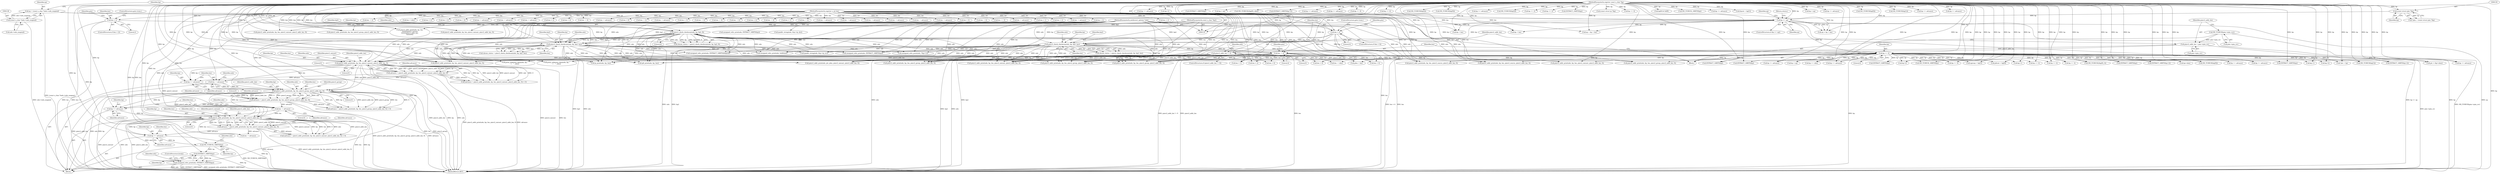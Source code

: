 digraph "0_tcpdump_5dc1860d8267b1e0cb78c9ffa2a40bea2fdb3ddc_4@pointer" {
"1001536" [label="(Call,bp += advance)"];
"1001525" [label="(Call,advance = pimv2_addr_print(ndo, bp, len, pimv2_unicast, pimv2_addr_len, 0))"];
"1001527" [label="(Call,pimv2_addr_print(ndo, bp, len, pimv2_unicast, pimv2_addr_len, 0))"];
"1001504" [label="(Call,pimv2_addr_print(ndo, bp, len, pimv2_group, pimv2_addr_len, 0))"];
"1001481" [label="(Call,pimv2_addr_print(ndo, bp, len, pimv2_unicast, pimv2_addr_len, 0))"];
"1000224" [label="(Call,pimv2_check_checksum(ndo, bp, bp2, 8))"];
"1000120" [label="(MethodParameterIn,netdissect_options *ndo)"];
"1000121" [label="(MethodParameterIn,register const u_char *bp)"];
"1000143" [label="(Call,bp >= ep)"];
"1000129" [label="(Call,(const struct pim *)bp)"];
"1000135" [label="(Call,ep = (const u_char *)ndo->ndo_snapend)"];
"1000137" [label="(Call,(const u_char *)ndo->ndo_snapend)"];
"1000123" [label="(MethodParameterIn,const u_char *bp2)"];
"1000236" [label="(Call,pimv2_check_checksum(ndo, bp, bp2, len))"];
"1000181" [label="(Call,len < 4)"];
"1000159" [label="(Call,len < 2)"];
"1000122" [label="(MethodParameterIn,register u_int len)"];
"1000245" [label="(Call,pimv2_check_checksum(ndo, bp, bp2, len))"];
"1000271" [label="(Call,bp += 4)"];
"1000274" [label="(Call,len -= 4)"];
"1000173" [label="(Call,pimv2_addr_len != 0)"];
"1000167" [label="(Call,pimv2_addr_len = pim->pim_rsv)"];
"1000163" [label="(Call,ND_TCHECK(pim->pim_rsv))"];
"1001490" [label="(Call,bp += advance)"];
"1001479" [label="(Call,advance = pimv2_addr_print(ndo, bp, len, pimv2_unicast, pimv2_addr_len, 0))"];
"1001493" [label="(Call,len -= advance)"];
"1001513" [label="(Call,bp += advance)"];
"1001502" [label="(Call,advance = pimv2_addr_print(ndo, bp, len, pimv2_group, pimv2_addr_len, 0))"];
"1001516" [label="(Call,len -= advance)"];
"1001547" [label="(Call,ND_TCHECK_16BITS(bp))"];
"1001555" [label="(Call,EXTRACT_16BITS(bp))"];
"1001553" [label="(Call,unsigned_relts_print(ndo, EXTRACT_16BITS(bp)))"];
"1001291" [label="(Call,bp += advance)"];
"1000391" [label="(Call,bp+2)"];
"1000386" [label="(Call,EXTRACT_16BITS(bp))"];
"1000131" [label="(Identifier,bp)"];
"1000124" [label="(Block,)"];
"1000184" [label="(ControlStructure,goto trunc;)"];
"1001294" [label="(Call,len -= advance)"];
"1001494" [label="(Identifier,len)"];
"1000127" [label="(Call,*pim = (const struct pim *)bp)"];
"1000222" [label="(Call,cksum_status = pimv2_check_checksum(ndo, bp, bp2, 8))"];
"1001417" [label="(Call,pimv2_addr_print(ndo, bp, len, pimv2_unicast, pimv2_addr_len, 0))"];
"1000297" [label="(Call,ND_TCHECK2(bp[0], 4))"];
"1001557" [label="(ControlStructure,break;)"];
"1001538" [label="(Identifier,advance)"];
"1000274" [label="(Call,len -= 4)"];
"1001010" [label="(Call,EXTRACT_16BITS(bp))"];
"1001171" [label="(Call,bp < ep)"];
"1000977" [label="(Call,pimv2_addr_print(ndo, bp, len, pimv2_source, pimv2_addr_len, 0))"];
"1000866" [label="(Call,pimv2_addr_print(ndo, bp, len, pimv2_group, pimv2_addr_len, 0))"];
"1001509" [label="(Identifier,pimv2_addr_len)"];
"1001199" [label="(Call,len -= advance)"];
"1001468" [label="(Call,len -= advance)"];
"1000719" [label="(Call,len -= advance)"];
"1000500" [label="(Call,unsigned_relts_print(ndo, *(bp+1)))"];
"1000340" [label="(Call,ND_TCHECK2(bp[0], olen))"];
"1000150" [label="(Call,bp + len)"];
"1000172" [label="(ControlStructure,if (pimv2_addr_len != 0))"];
"1000135" [label="(Call,ep = (const u_char *)ndo->ndo_snapend)"];
"1001524" [label="(Call,(advance = pimv2_addr_print(ndo, bp, len, pimv2_unicast, pimv2_addr_len, 0)) < 0)"];
"1001506" [label="(Identifier,bp)"];
"1000912" [label="(Call,bp += 4)"];
"1000464" [label="(Call,EXTRACT_32BITS(bp))"];
"1001429" [label="(Call,len -= advance)"];
"1000122" [label="(MethodParameterIn,register u_int len)"];
"1001360" [label="(Call,pfxcnt = bp[0])"];
"1000145" [label="(Identifier,ep)"];
"1001383" [label="(Call,len < 4)"];
"1000167" [label="(Call,pimv2_addr_len = pim->pim_rsv)"];
"1000390" [label="(Call,EXTRACT_16BITS(bp+2))"];
"1000536" [label="(Call,*ptr = bp)"];
"1001110" [label="(Call,bp += advance)"];
"1000716" [label="(Call,bp += advance)"];
"1000841" [label="(Call,len -= 4)"];
"1000234" [label="(Call,cksum_status = pimv2_check_checksum(ndo, bp, bp2, len))"];
"1000168" [label="(Identifier,pimv2_addr_len)"];
"1000236" [label="(Call,pimv2_check_checksum(ndo, bp, bp2, len))"];
"1001157" [label="(Call,bp += 4)"];
"1000144" [label="(Identifier,bp)"];
"1001548" [label="(Identifier,bp)"];
"1000635" [label="(Call,len == 0)"];
"1000137" [label="(Call,(const u_char *)ndo->ndo_snapend)"];
"1000239" [label="(Identifier,bp2)"];
"1000952" [label="(Call,len -= advance)"];
"1000362" [label="(Call,unsigned_relts_print(ndo, EXTRACT_16BITS(bp)))"];
"1000143" [label="(Call,bp >= ep)"];
"1000282" [label="(Block,)"];
"1000155" [label="(Call,bp + len)"];
"1001526" [label="(Identifier,advance)"];
"1001486" [label="(Identifier,pimv2_addr_len)"];
"1001487" [label="(Literal,0)"];
"1000161" [label="(Literal,2)"];
"1000520" [label="(Call,bp+2)"];
"1001239" [label="(Call,bp += 4)"];
"1001117" [label="(Call,len < 1)"];
"1001366" [label="(Call,len < 2)"];
"1000164" [label="(Call,pim->pim_rsv)"];
"1001504" [label="(Call,pimv2_addr_print(ndo, bp, len, pimv2_group, pimv2_addr_len, 0))"];
"1000989" [label="(Call,len -= advance)"];
"1001235" [label="(Call,len < 4)"];
"1001551" [label="(Identifier,ndo)"];
"1001502" [label="(Call,advance = pimv2_addr_print(ndo, bp, len, pimv2_group, pimv2_addr_len, 0))"];
"1001536" [label="(Call,bp += advance)"];
"1001543" [label="(Call,len < 2)"];
"1001527" [label="(Call,pimv2_addr_print(ndo, bp, len, pimv2_unicast, pimv2_addr_len, 0))"];
"1000519" [label="(Call,EXTRACT_16BITS(bp+2))"];
"1000159" [label="(Call,len < 2)"];
"1001187" [label="(Call,pimv2_addr_print(ndo, bp, len,\n \t\t\t\t\t\t\t\tpimv2_unicast,\n\t\t\t\t\t\t\t\tpimv2_addr_len,\n\t\t\t\t\t\t\t\t0))"];
"1001525" [label="(Call,advance = pimv2_addr_print(ndo, bp, len, pimv2_unicast, pimv2_addr_len, 0))"];
"1001529" [label="(Identifier,bp)"];
"1000556" [label="(Call,pimv2_addr_print(ndo, ptr, plen, pimv2_unicast, pimv2_addr_len, 0))"];
"1001055" [label="(Call,len -= 2)"];
"1000187" [label="(Identifier,pim)"];
"1001483" [label="(Identifier,bp)"];
"1000336" [label="(Call,len < olen)"];
"1001530" [label="(Identifier,len)"];
"1001036" [label="(Call,len < 2)"];
"1001533" [label="(Literal,0)"];
"1001505" [label="(Identifier,ndo)"];
"1000329" [label="(Call,bp += 4)"];
"1001040" [label="(Call,ND_TCHECK(bp[2]))"];
"1000162" [label="(ControlStructure,goto trunc;)"];
"1001203" [label="(Call,len < 2)"];
"1001344" [label="(Call,len < 1)"];
"1000165" [label="(Identifier,pim)"];
"1000248" [label="(Identifier,bp2)"];
"1000226" [label="(Identifier,bp)"];
"1000275" [label="(Identifier,len)"];
"1000293" [label="(Call,len < 4)"];
"1001456" [label="(Call,pimv2_addr_print(ndo, bp, len, pimv2_group, pimv2_addr_len, 0))"];
"1001023" [label="(Call,ND_TCHECK(bp[0]))"];
"1000784" [label="(Call,len -= advance)"];
"1001113" [label="(Call,len -= advance)"];
"1001403" [label="(Call,bp += 4)"];
"1000610" [label="(Call,len < 4)"];
"1000240" [label="(Identifier,len)"];
"1000582" [label="(Call,print_unknown_data(ndo, bp, \"\n\t    \", olen))"];
"1001078" [label="(Call,len -= advance)"];
"1001134" [label="(Call,len < 2)"];
"1000153" [label="(Call,ep = bp + len)"];
"1001348" [label="(Call,ND_TCHECK(bp[0]))"];
"1001196" [label="(Call,bp += advance)"];
"1001222" [label="(Call,ND_TCHECK(bp[2]))"];
"1001514" [label="(Identifier,bp)"];
"1001539" [label="(Call,len -= advance)"];
"1001510" [label="(Literal,0)"];
"1000663" [label="(Call,ipaddr_string(ndo, &ip->ip_src))"];
"1000707" [label="(Call,pimv2_addr_print(ndo, bp, len, pimv2_group, pimv2_addr_len, 0))"];
"1001012" [label="(Call,bp += 2)"];
"1000433" [label="(Call,EXTRACT_32BITS(bp))"];
"1001575" [label="(MethodReturn,RET)"];
"1000121" [label="(MethodParameterIn,register const u_char *bp)"];
"1000683" [label="(Call,ip6_print(ndo, bp, len))"];
"1000146" [label="(Return,return;)"];
"1001153" [label="(Call,len < 4)"];
"1000875" [label="(Call,bp += advance)"];
"1001052" [label="(Call,bp += 2)"];
"1001215" [label="(Call,EXTRACT_16BITS(bp))"];
"1001465" [label="(Call,bp += advance)"];
"1000332" [label="(Call,len -= 4)"];
"1000878" [label="(Call,len -= advance)"];
"1001298" [label="(Call,len < 8)"];
"1000626" [label="(Call,EXTRACT_32BITS(bp))"];
"1000120" [label="(MethodParameterIn,netdissect_options *ndo)"];
"1001513" [label="(Call,bp += advance)"];
"1000641" [label="(Call,(const struct ip *)bp)"];
"1000224" [label="(Call,pimv2_check_checksum(ndo, bp, bp2, 8))"];
"1001426" [label="(Call,bp += advance)"];
"1000160" [label="(Identifier,len)"];
"1000276" [label="(Literal,4)"];
"1000181" [label="(Call,len < 4)"];
"1000249" [label="(Identifier,len)"];
"1001003" [label="(Call,ND_TCHECK_16BITS(bp))"];
"1001015" [label="(Call,len -= 2)"];
"1001481" [label="(Call,pimv2_addr_print(ndo, bp, len, pimv2_unicast, pimv2_addr_len, 0))"];
"1000602" [label="(Call,len -= olen)"];
"1001511" [label="(Literal,0)"];
"1000129" [label="(Call,(const struct pim *)bp)"];
"1000228" [label="(Literal,8)"];
"1001488" [label="(Literal,0)"];
"1000225" [label="(Identifier,ndo)"];
"1001259" [label="(Call,pimv2_addr_print(ndo, bp, len, pimv2_group, pimv2_addr_len, 0))"];
"1000742" [label="(Call,len -= advance)"];
"1000149" [label="(Identifier,ep)"];
"1001218" [label="(Call,len < 3)"];
"1000142" [label="(ControlStructure,if (bp >= ep))"];
"1001554" [label="(Identifier,ndo)"];
"1001484" [label="(Identifier,len)"];
"1000503" [label="(Call,bp+1)"];
"1000628" [label="(Call,bp += 4)"];
"1000183" [label="(Literal,4)"];
"1000288" [label="(Call,len > 0)"];
"1001282" [label="(Call,pimv2_addr_print(ndo, bp, len, pimv2_unicast, pimv2_addr_len, 0))"];
"1000986" [label="(Call,bp += advance)"];
"1000169" [label="(Call,pim->pim_rsv)"];
"1001498" [label="(Identifier,ndo)"];
"1000271" [label="(Call,bp += 4)"];
"1000631" [label="(Call,len -= 4)"];
"1001553" [label="(Call,unsigned_relts_print(ndo, EXTRACT_16BITS(bp)))"];
"1000158" [label="(ControlStructure,if (len < 2))"];
"1001507" [label="(Identifier,len)"];
"1001370" [label="(Call,ND_TCHECK(bp[1]))"];
"1001528" [label="(Identifier,ndo)"];
"1001534" [label="(Literal,0)"];
"1000123" [label="(MethodParameterIn,const u_char *bp2)"];
"1000148" [label="(Call,ep > bp + len)"];
"1001518" [label="(Identifier,advance)"];
"1001101" [label="(Call,pimv2_addr_print(ndo, bp, len, pimv2_group, pimv2_addr_len, 0))"];
"1000788" [label="(Call,len < 4)"];
"1000272" [label="(Identifier,bp)"];
"1001501" [label="(Call,(advance = pimv2_addr_print(ndo, bp, len, pimv2_group, pimv2_addr_len, 0)) < 0)"];
"1000238" [label="(Identifier,bp)"];
"1000245" [label="(Call,pimv2_check_checksum(ndo, bp, bp2, len))"];
"1000838" [label="(Call,bp += 4)"];
"1000246" [label="(Identifier,ndo)"];
"1001515" [label="(Identifier,advance)"];
"1001516" [label="(Call,len -= advance)"];
"1001556" [label="(Identifier,bp)"];
"1001482" [label="(Identifier,ndo)"];
"1001531" [label="(Identifier,pimv2_unicast)"];
"1001555" [label="(Call,EXTRACT_16BITS(bp))"];
"1000540" [label="(Call,plen = len)"];
"1000139" [label="(Call,ndo->ndo_snapend)"];
"1000175" [label="(Literal,0)"];
"1001213" [label="(Call,unsigned_relts_print(ndo, EXTRACT_16BITS(bp)))"];
"1001492" [label="(Identifier,advance)"];
"1000136" [label="(Identifier,ep)"];
"1001406" [label="(Call,len -= 4)"];
"1000508" [label="(Call,EXTRACT_16BITS(bp+2))"];
"1001307" [label="(Call,bp[0] & 0x80)"];
"1001207" [label="(Call,ND_TCHECK_16BITS(bp))"];
"1000273" [label="(Literal,4)"];
"1001491" [label="(Identifier,bp)"];
"1001242" [label="(Call,len -= 4)"];
"1000491" [label="(Call,bp+1)"];
"1000178" [label="(Identifier,ndo)"];
"1001075" [label="(Call,bp += advance)"];
"1000237" [label="(Identifier,ndo)"];
"1000163" [label="(Call,ND_TCHECK(pim->pim_rsv))"];
"1001147" [label="(Call,frpcnt = bp[1])"];
"1001547" [label="(Call,ND_TCHECK_16BITS(bp))"];
"1001478" [label="(Call,(advance = pimv2_addr_print(ndo, bp, len, pimv2_unicast, pimv2_addr_len, 0)) < 0)"];
"1000594" [label="(Call,print_unknown_data(ndo, bp, \"\n\t    \", olen))"];
"1001495" [label="(Identifier,advance)"];
"1000669" [label="(Call,ipaddr_string(ndo, &ip->ip_dst))"];
"1000227" [label="(Identifier,bp2)"];
"1000796" [label="(Call,ngroup = bp[1])"];
"1000882" [label="(Call,len < 4)"];
"1000180" [label="(ControlStructure,if (len < 4))"];
"1000999" [label="(Call,len < 2)"];
"1001479" [label="(Call,advance = pimv2_addr_print(ndo, bp, len, pimv2_unicast, pimv2_addr_len, 0))"];
"1001396" [label="(Call,unsigned_relts_print(ndo, EXTRACT_16BITS(&bp[2])))"];
"1001440" [label="(Call,bp < ep)"];
"1001493" [label="(Call,len -= advance)"];
"1001532" [label="(Identifier,pimv2_addr_len)"];
"1000364" [label="(Call,EXTRACT_16BITS(bp))"];
"1001085" [label="(Call,bp < ep)"];
"1000772" [label="(Call,pimv2_addr_print(ndo, bp, len, pimv2_unicast, pimv2_addr_len, 0))"];
"1001160" [label="(Call,len -= 4)"];
"1000280" [label="(Identifier,pim)"];
"1000739" [label="(Call,bp += advance)"];
"1001485" [label="(Identifier,pimv2_unicast)"];
"1001537" [label="(Identifier,bp)"];
"1000243" [label="(Call,cksum_status = pimv2_check_checksum(ndo, bp, bp2, len))"];
"1000546" [label="(Call,bp+olen)"];
"1001490" [label="(Call,bp += advance)"];
"1000835" [label="(Call,unsigned_relts_print(ndo, holdtime))"];
"1000599" [label="(Call,bp += olen)"];
"1001121" [label="(Call,ND_TCHECK(bp[0]))"];
"1000509" [label="(Call,bp+2)"];
"1000174" [label="(Identifier,pimv2_addr_len)"];
"1000940" [label="(Call,pimv2_addr_print(ndo, bp, len, pimv2_source, pimv2_addr_len, 0))"];
"1001138" [label="(Call,ND_TCHECK(bp[1]))"];
"1001517" [label="(Identifier,len)"];
"1000247" [label="(Identifier,bp)"];
"1001268" [label="(Call,bp += advance)"];
"1000544" [label="(Call,ptr < (bp+olen))"];
"1001521" [label="(Identifier,ndo)"];
"1000173" [label="(Call,pimv2_addr_len != 0)"];
"1001019" [label="(Call,len < 1)"];
"1001540" [label="(Identifier,len)"];
"1000677" [label="(Call,ip_print(ndo, bp, len))"];
"1001503" [label="(Identifier,advance)"];
"1001066" [label="(Call,pimv2_addr_print(ndo, bp, len, pimv2_unicast, pimv2_addr_len, 0))"];
"1000730" [label="(Call,pimv2_addr_print(ndo, bp, len, pimv2_unicast, pimv2_addr_len, 0))"];
"1000781" [label="(Call,bp += advance)"];
"1001508" [label="(Identifier,pimv2_group)"];
"1001480" [label="(Identifier,advance)"];
"1000915" [label="(Call,len -= 4)"];
"1000949" [label="(Call,bp += advance)"];
"1001271" [label="(Call,len -= advance)"];
"1000182" [label="(Identifier,len)"];
"1001536" -> "1000282"  [label="AST: "];
"1001536" -> "1001538"  [label="CFG: "];
"1001537" -> "1001536"  [label="AST: "];
"1001538" -> "1001536"  [label="AST: "];
"1001540" -> "1001536"  [label="CFG: "];
"1001536" -> "1001575"  [label="DDG: bp"];
"1001525" -> "1001536"  [label="DDG: advance"];
"1001527" -> "1001536"  [label="DDG: bp"];
"1000121" -> "1001536"  [label="DDG: bp"];
"1001536" -> "1001547"  [label="DDG: bp"];
"1001525" -> "1001524"  [label="AST: "];
"1001525" -> "1001527"  [label="CFG: "];
"1001526" -> "1001525"  [label="AST: "];
"1001527" -> "1001525"  [label="AST: "];
"1001534" -> "1001525"  [label="CFG: "];
"1001525" -> "1001575"  [label="DDG: advance"];
"1001525" -> "1001575"  [label="DDG: pimv2_addr_print(ndo, bp, len, pimv2_unicast, pimv2_addr_len, 0)"];
"1001525" -> "1001524"  [label="DDG: advance"];
"1001527" -> "1001525"  [label="DDG: pimv2_addr_len"];
"1001527" -> "1001525"  [label="DDG: pimv2_unicast"];
"1001527" -> "1001525"  [label="DDG: len"];
"1001527" -> "1001525"  [label="DDG: 0"];
"1001527" -> "1001525"  [label="DDG: bp"];
"1001527" -> "1001525"  [label="DDG: ndo"];
"1001525" -> "1001539"  [label="DDG: advance"];
"1001527" -> "1001533"  [label="CFG: "];
"1001528" -> "1001527"  [label="AST: "];
"1001529" -> "1001527"  [label="AST: "];
"1001530" -> "1001527"  [label="AST: "];
"1001531" -> "1001527"  [label="AST: "];
"1001532" -> "1001527"  [label="AST: "];
"1001533" -> "1001527"  [label="AST: "];
"1001527" -> "1001575"  [label="DDG: ndo"];
"1001527" -> "1001575"  [label="DDG: pimv2_unicast"];
"1001527" -> "1001575"  [label="DDG: len"];
"1001527" -> "1001575"  [label="DDG: bp"];
"1001527" -> "1001575"  [label="DDG: pimv2_addr_len"];
"1001527" -> "1001524"  [label="DDG: pimv2_addr_len"];
"1001527" -> "1001524"  [label="DDG: pimv2_unicast"];
"1001527" -> "1001524"  [label="DDG: len"];
"1001527" -> "1001524"  [label="DDG: 0"];
"1001527" -> "1001524"  [label="DDG: bp"];
"1001527" -> "1001524"  [label="DDG: ndo"];
"1001504" -> "1001527"  [label="DDG: ndo"];
"1001504" -> "1001527"  [label="DDG: pimv2_addr_len"];
"1000120" -> "1001527"  [label="DDG: ndo"];
"1001513" -> "1001527"  [label="DDG: bp"];
"1000121" -> "1001527"  [label="DDG: bp"];
"1001516" -> "1001527"  [label="DDG: len"];
"1000122" -> "1001527"  [label="DDG: len"];
"1001481" -> "1001527"  [label="DDG: pimv2_unicast"];
"1001527" -> "1001539"  [label="DDG: len"];
"1001527" -> "1001553"  [label="DDG: ndo"];
"1001504" -> "1001502"  [label="AST: "];
"1001504" -> "1001510"  [label="CFG: "];
"1001505" -> "1001504"  [label="AST: "];
"1001506" -> "1001504"  [label="AST: "];
"1001507" -> "1001504"  [label="AST: "];
"1001508" -> "1001504"  [label="AST: "];
"1001509" -> "1001504"  [label="AST: "];
"1001510" -> "1001504"  [label="AST: "];
"1001502" -> "1001504"  [label="CFG: "];
"1001504" -> "1001575"  [label="DDG: pimv2_addr_len"];
"1001504" -> "1001575"  [label="DDG: bp"];
"1001504" -> "1001575"  [label="DDG: pimv2_group"];
"1001504" -> "1001575"  [label="DDG: ndo"];
"1001504" -> "1001575"  [label="DDG: len"];
"1001504" -> "1001501"  [label="DDG: ndo"];
"1001504" -> "1001501"  [label="DDG: bp"];
"1001504" -> "1001501"  [label="DDG: pimv2_addr_len"];
"1001504" -> "1001501"  [label="DDG: 0"];
"1001504" -> "1001501"  [label="DDG: pimv2_group"];
"1001504" -> "1001501"  [label="DDG: len"];
"1001504" -> "1001502"  [label="DDG: ndo"];
"1001504" -> "1001502"  [label="DDG: bp"];
"1001504" -> "1001502"  [label="DDG: pimv2_addr_len"];
"1001504" -> "1001502"  [label="DDG: 0"];
"1001504" -> "1001502"  [label="DDG: pimv2_group"];
"1001504" -> "1001502"  [label="DDG: len"];
"1001481" -> "1001504"  [label="DDG: ndo"];
"1001481" -> "1001504"  [label="DDG: pimv2_addr_len"];
"1000120" -> "1001504"  [label="DDG: ndo"];
"1001490" -> "1001504"  [label="DDG: bp"];
"1000121" -> "1001504"  [label="DDG: bp"];
"1001493" -> "1001504"  [label="DDG: len"];
"1000122" -> "1001504"  [label="DDG: len"];
"1001504" -> "1001513"  [label="DDG: bp"];
"1001504" -> "1001516"  [label="DDG: len"];
"1001481" -> "1001479"  [label="AST: "];
"1001481" -> "1001487"  [label="CFG: "];
"1001482" -> "1001481"  [label="AST: "];
"1001483" -> "1001481"  [label="AST: "];
"1001484" -> "1001481"  [label="AST: "];
"1001485" -> "1001481"  [label="AST: "];
"1001486" -> "1001481"  [label="AST: "];
"1001487" -> "1001481"  [label="AST: "];
"1001479" -> "1001481"  [label="CFG: "];
"1001481" -> "1001575"  [label="DDG: pimv2_addr_len"];
"1001481" -> "1001575"  [label="DDG: bp"];
"1001481" -> "1001575"  [label="DDG: pimv2_unicast"];
"1001481" -> "1001575"  [label="DDG: len"];
"1001481" -> "1001575"  [label="DDG: ndo"];
"1001481" -> "1001478"  [label="DDG: len"];
"1001481" -> "1001478"  [label="DDG: ndo"];
"1001481" -> "1001478"  [label="DDG: pimv2_unicast"];
"1001481" -> "1001478"  [label="DDG: pimv2_addr_len"];
"1001481" -> "1001478"  [label="DDG: 0"];
"1001481" -> "1001478"  [label="DDG: bp"];
"1001481" -> "1001479"  [label="DDG: len"];
"1001481" -> "1001479"  [label="DDG: ndo"];
"1001481" -> "1001479"  [label="DDG: pimv2_unicast"];
"1001481" -> "1001479"  [label="DDG: pimv2_addr_len"];
"1001481" -> "1001479"  [label="DDG: 0"];
"1001481" -> "1001479"  [label="DDG: bp"];
"1000224" -> "1001481"  [label="DDG: ndo"];
"1000236" -> "1001481"  [label="DDG: ndo"];
"1000245" -> "1001481"  [label="DDG: ndo"];
"1000120" -> "1001481"  [label="DDG: ndo"];
"1000271" -> "1001481"  [label="DDG: bp"];
"1000121" -> "1001481"  [label="DDG: bp"];
"1000274" -> "1001481"  [label="DDG: len"];
"1000122" -> "1001481"  [label="DDG: len"];
"1000173" -> "1001481"  [label="DDG: pimv2_addr_len"];
"1001481" -> "1001490"  [label="DDG: bp"];
"1001481" -> "1001493"  [label="DDG: len"];
"1000224" -> "1000222"  [label="AST: "];
"1000224" -> "1000228"  [label="CFG: "];
"1000225" -> "1000224"  [label="AST: "];
"1000226" -> "1000224"  [label="AST: "];
"1000227" -> "1000224"  [label="AST: "];
"1000228" -> "1000224"  [label="AST: "];
"1000222" -> "1000224"  [label="CFG: "];
"1000224" -> "1001575"  [label="DDG: ndo"];
"1000224" -> "1001575"  [label="DDG: bp2"];
"1000224" -> "1000222"  [label="DDG: ndo"];
"1000224" -> "1000222"  [label="DDG: bp"];
"1000224" -> "1000222"  [label="DDG: bp2"];
"1000224" -> "1000222"  [label="DDG: 8"];
"1000120" -> "1000224"  [label="DDG: ndo"];
"1000121" -> "1000224"  [label="DDG: bp"];
"1000143" -> "1000224"  [label="DDG: bp"];
"1000123" -> "1000224"  [label="DDG: bp2"];
"1000224" -> "1000236"  [label="DDG: ndo"];
"1000224" -> "1000236"  [label="DDG: bp"];
"1000224" -> "1000236"  [label="DDG: bp2"];
"1000224" -> "1000271"  [label="DDG: bp"];
"1000224" -> "1000362"  [label="DDG: ndo"];
"1000224" -> "1000500"  [label="DDG: ndo"];
"1000224" -> "1000556"  [label="DDG: ndo"];
"1000224" -> "1000582"  [label="DDG: ndo"];
"1000224" -> "1000594"  [label="DDG: ndo"];
"1000224" -> "1000663"  [label="DDG: ndo"];
"1000224" -> "1000677"  [label="DDG: ndo"];
"1000224" -> "1000683"  [label="DDG: ndo"];
"1000224" -> "1000707"  [label="DDG: ndo"];
"1000224" -> "1000772"  [label="DDG: ndo"];
"1000224" -> "1000835"  [label="DDG: ndo"];
"1000224" -> "1000866"  [label="DDG: ndo"];
"1000224" -> "1001066"  [label="DDG: ndo"];
"1000224" -> "1001259"  [label="DDG: ndo"];
"1000224" -> "1001396"  [label="DDG: ndo"];
"1000120" -> "1000119"  [label="AST: "];
"1000120" -> "1001575"  [label="DDG: ndo"];
"1000120" -> "1000236"  [label="DDG: ndo"];
"1000120" -> "1000245"  [label="DDG: ndo"];
"1000120" -> "1000362"  [label="DDG: ndo"];
"1000120" -> "1000500"  [label="DDG: ndo"];
"1000120" -> "1000556"  [label="DDG: ndo"];
"1000120" -> "1000582"  [label="DDG: ndo"];
"1000120" -> "1000594"  [label="DDG: ndo"];
"1000120" -> "1000663"  [label="DDG: ndo"];
"1000120" -> "1000669"  [label="DDG: ndo"];
"1000120" -> "1000677"  [label="DDG: ndo"];
"1000120" -> "1000683"  [label="DDG: ndo"];
"1000120" -> "1000707"  [label="DDG: ndo"];
"1000120" -> "1000730"  [label="DDG: ndo"];
"1000120" -> "1000772"  [label="DDG: ndo"];
"1000120" -> "1000835"  [label="DDG: ndo"];
"1000120" -> "1000866"  [label="DDG: ndo"];
"1000120" -> "1000940"  [label="DDG: ndo"];
"1000120" -> "1000977"  [label="DDG: ndo"];
"1000120" -> "1001066"  [label="DDG: ndo"];
"1000120" -> "1001101"  [label="DDG: ndo"];
"1000120" -> "1001187"  [label="DDG: ndo"];
"1000120" -> "1001213"  [label="DDG: ndo"];
"1000120" -> "1001259"  [label="DDG: ndo"];
"1000120" -> "1001282"  [label="DDG: ndo"];
"1000120" -> "1001396"  [label="DDG: ndo"];
"1000120" -> "1001417"  [label="DDG: ndo"];
"1000120" -> "1001456"  [label="DDG: ndo"];
"1000120" -> "1001553"  [label="DDG: ndo"];
"1000121" -> "1000119"  [label="AST: "];
"1000121" -> "1001575"  [label="DDG: bp"];
"1000121" -> "1000129"  [label="DDG: bp"];
"1000121" -> "1000143"  [label="DDG: bp"];
"1000121" -> "1000148"  [label="DDG: bp"];
"1000121" -> "1000150"  [label="DDG: bp"];
"1000121" -> "1000153"  [label="DDG: bp"];
"1000121" -> "1000155"  [label="DDG: bp"];
"1000121" -> "1000236"  [label="DDG: bp"];
"1000121" -> "1000245"  [label="DDG: bp"];
"1000121" -> "1000271"  [label="DDG: bp"];
"1000121" -> "1000297"  [label="DDG: bp"];
"1000121" -> "1000329"  [label="DDG: bp"];
"1000121" -> "1000340"  [label="DDG: bp"];
"1000121" -> "1000364"  [label="DDG: bp"];
"1000121" -> "1000386"  [label="DDG: bp"];
"1000121" -> "1000390"  [label="DDG: bp"];
"1000121" -> "1000391"  [label="DDG: bp"];
"1000121" -> "1000433"  [label="DDG: bp"];
"1000121" -> "1000464"  [label="DDG: bp"];
"1000121" -> "1000491"  [label="DDG: bp"];
"1000121" -> "1000503"  [label="DDG: bp"];
"1000121" -> "1000508"  [label="DDG: bp"];
"1000121" -> "1000509"  [label="DDG: bp"];
"1000121" -> "1000519"  [label="DDG: bp"];
"1000121" -> "1000520"  [label="DDG: bp"];
"1000121" -> "1000536"  [label="DDG: bp"];
"1000121" -> "1000544"  [label="DDG: bp"];
"1000121" -> "1000546"  [label="DDG: bp"];
"1000121" -> "1000582"  [label="DDG: bp"];
"1000121" -> "1000594"  [label="DDG: bp"];
"1000121" -> "1000599"  [label="DDG: bp"];
"1000121" -> "1000626"  [label="DDG: bp"];
"1000121" -> "1000628"  [label="DDG: bp"];
"1000121" -> "1000641"  [label="DDG: bp"];
"1000121" -> "1000677"  [label="DDG: bp"];
"1000121" -> "1000683"  [label="DDG: bp"];
"1000121" -> "1000707"  [label="DDG: bp"];
"1000121" -> "1000716"  [label="DDG: bp"];
"1000121" -> "1000730"  [label="DDG: bp"];
"1000121" -> "1000739"  [label="DDG: bp"];
"1000121" -> "1000772"  [label="DDG: bp"];
"1000121" -> "1000781"  [label="DDG: bp"];
"1000121" -> "1000796"  [label="DDG: bp"];
"1000121" -> "1000838"  [label="DDG: bp"];
"1000121" -> "1000866"  [label="DDG: bp"];
"1000121" -> "1000875"  [label="DDG: bp"];
"1000121" -> "1000912"  [label="DDG: bp"];
"1000121" -> "1000940"  [label="DDG: bp"];
"1000121" -> "1000949"  [label="DDG: bp"];
"1000121" -> "1000977"  [label="DDG: bp"];
"1000121" -> "1000986"  [label="DDG: bp"];
"1000121" -> "1001003"  [label="DDG: bp"];
"1000121" -> "1001010"  [label="DDG: bp"];
"1000121" -> "1001012"  [label="DDG: bp"];
"1000121" -> "1001023"  [label="DDG: bp"];
"1000121" -> "1001040"  [label="DDG: bp"];
"1000121" -> "1001052"  [label="DDG: bp"];
"1000121" -> "1001066"  [label="DDG: bp"];
"1000121" -> "1001075"  [label="DDG: bp"];
"1000121" -> "1001085"  [label="DDG: bp"];
"1000121" -> "1001101"  [label="DDG: bp"];
"1000121" -> "1001110"  [label="DDG: bp"];
"1000121" -> "1001121"  [label="DDG: bp"];
"1000121" -> "1001138"  [label="DDG: bp"];
"1000121" -> "1001147"  [label="DDG: bp"];
"1000121" -> "1001157"  [label="DDG: bp"];
"1000121" -> "1001171"  [label="DDG: bp"];
"1000121" -> "1001187"  [label="DDG: bp"];
"1000121" -> "1001196"  [label="DDG: bp"];
"1000121" -> "1001207"  [label="DDG: bp"];
"1000121" -> "1001215"  [label="DDG: bp"];
"1000121" -> "1001222"  [label="DDG: bp"];
"1000121" -> "1001239"  [label="DDG: bp"];
"1000121" -> "1001259"  [label="DDG: bp"];
"1000121" -> "1001268"  [label="DDG: bp"];
"1000121" -> "1001282"  [label="DDG: bp"];
"1000121" -> "1001291"  [label="DDG: bp"];
"1000121" -> "1001307"  [label="DDG: bp"];
"1000121" -> "1001348"  [label="DDG: bp"];
"1000121" -> "1001360"  [label="DDG: bp"];
"1000121" -> "1001370"  [label="DDG: bp"];
"1000121" -> "1001403"  [label="DDG: bp"];
"1000121" -> "1001417"  [label="DDG: bp"];
"1000121" -> "1001426"  [label="DDG: bp"];
"1000121" -> "1001440"  [label="DDG: bp"];
"1000121" -> "1001456"  [label="DDG: bp"];
"1000121" -> "1001465"  [label="DDG: bp"];
"1000121" -> "1001490"  [label="DDG: bp"];
"1000121" -> "1001513"  [label="DDG: bp"];
"1000121" -> "1001547"  [label="DDG: bp"];
"1000121" -> "1001555"  [label="DDG: bp"];
"1000143" -> "1000142"  [label="AST: "];
"1000143" -> "1000145"  [label="CFG: "];
"1000144" -> "1000143"  [label="AST: "];
"1000145" -> "1000143"  [label="AST: "];
"1000146" -> "1000143"  [label="CFG: "];
"1000149" -> "1000143"  [label="CFG: "];
"1000143" -> "1001575"  [label="DDG: bp"];
"1000143" -> "1001575"  [label="DDG: ep"];
"1000143" -> "1001575"  [label="DDG: bp >= ep"];
"1000129" -> "1000143"  [label="DDG: bp"];
"1000135" -> "1000143"  [label="DDG: ep"];
"1000143" -> "1000148"  [label="DDG: ep"];
"1000143" -> "1000148"  [label="DDG: bp"];
"1000143" -> "1000150"  [label="DDG: bp"];
"1000143" -> "1000153"  [label="DDG: bp"];
"1000143" -> "1000155"  [label="DDG: bp"];
"1000143" -> "1000245"  [label="DDG: bp"];
"1000143" -> "1000271"  [label="DDG: bp"];
"1000129" -> "1000127"  [label="AST: "];
"1000129" -> "1000131"  [label="CFG: "];
"1000130" -> "1000129"  [label="AST: "];
"1000131" -> "1000129"  [label="AST: "];
"1000127" -> "1000129"  [label="CFG: "];
"1000129" -> "1000127"  [label="DDG: bp"];
"1000135" -> "1000124"  [label="AST: "];
"1000135" -> "1000137"  [label="CFG: "];
"1000136" -> "1000135"  [label="AST: "];
"1000137" -> "1000135"  [label="AST: "];
"1000144" -> "1000135"  [label="CFG: "];
"1000135" -> "1001575"  [label="DDG: (const u_char *)ndo->ndo_snapend"];
"1000137" -> "1000135"  [label="DDG: ndo->ndo_snapend"];
"1000137" -> "1000139"  [label="CFG: "];
"1000138" -> "1000137"  [label="AST: "];
"1000139" -> "1000137"  [label="AST: "];
"1000137" -> "1001575"  [label="DDG: ndo->ndo_snapend"];
"1000123" -> "1000119"  [label="AST: "];
"1000123" -> "1001575"  [label="DDG: bp2"];
"1000123" -> "1000236"  [label="DDG: bp2"];
"1000123" -> "1000245"  [label="DDG: bp2"];
"1000236" -> "1000234"  [label="AST: "];
"1000236" -> "1000240"  [label="CFG: "];
"1000237" -> "1000236"  [label="AST: "];
"1000238" -> "1000236"  [label="AST: "];
"1000239" -> "1000236"  [label="AST: "];
"1000240" -> "1000236"  [label="AST: "];
"1000234" -> "1000236"  [label="CFG: "];
"1000236" -> "1001575"  [label="DDG: ndo"];
"1000236" -> "1001575"  [label="DDG: bp2"];
"1000236" -> "1000234"  [label="DDG: ndo"];
"1000236" -> "1000234"  [label="DDG: bp"];
"1000236" -> "1000234"  [label="DDG: bp2"];
"1000236" -> "1000234"  [label="DDG: len"];
"1000181" -> "1000236"  [label="DDG: len"];
"1000122" -> "1000236"  [label="DDG: len"];
"1000236" -> "1000271"  [label="DDG: bp"];
"1000236" -> "1000274"  [label="DDG: len"];
"1000236" -> "1000362"  [label="DDG: ndo"];
"1000236" -> "1000500"  [label="DDG: ndo"];
"1000236" -> "1000556"  [label="DDG: ndo"];
"1000236" -> "1000582"  [label="DDG: ndo"];
"1000236" -> "1000594"  [label="DDG: ndo"];
"1000236" -> "1000663"  [label="DDG: ndo"];
"1000236" -> "1000677"  [label="DDG: ndo"];
"1000236" -> "1000683"  [label="DDG: ndo"];
"1000236" -> "1000707"  [label="DDG: ndo"];
"1000236" -> "1000772"  [label="DDG: ndo"];
"1000236" -> "1000835"  [label="DDG: ndo"];
"1000236" -> "1000866"  [label="DDG: ndo"];
"1000236" -> "1001066"  [label="DDG: ndo"];
"1000236" -> "1001259"  [label="DDG: ndo"];
"1000236" -> "1001396"  [label="DDG: ndo"];
"1000181" -> "1000180"  [label="AST: "];
"1000181" -> "1000183"  [label="CFG: "];
"1000182" -> "1000181"  [label="AST: "];
"1000183" -> "1000181"  [label="AST: "];
"1000184" -> "1000181"  [label="CFG: "];
"1000187" -> "1000181"  [label="CFG: "];
"1000181" -> "1001575"  [label="DDG: len"];
"1000181" -> "1001575"  [label="DDG: len < 4"];
"1000159" -> "1000181"  [label="DDG: len"];
"1000122" -> "1000181"  [label="DDG: len"];
"1000181" -> "1000245"  [label="DDG: len"];
"1000181" -> "1000274"  [label="DDG: len"];
"1000159" -> "1000158"  [label="AST: "];
"1000159" -> "1000161"  [label="CFG: "];
"1000160" -> "1000159"  [label="AST: "];
"1000161" -> "1000159"  [label="AST: "];
"1000162" -> "1000159"  [label="CFG: "];
"1000165" -> "1000159"  [label="CFG: "];
"1000159" -> "1001575"  [label="DDG: len < 2"];
"1000159" -> "1001575"  [label="DDG: len"];
"1000122" -> "1000159"  [label="DDG: len"];
"1000122" -> "1000119"  [label="AST: "];
"1000122" -> "1001575"  [label="DDG: len"];
"1000122" -> "1000148"  [label="DDG: len"];
"1000122" -> "1000150"  [label="DDG: len"];
"1000122" -> "1000153"  [label="DDG: len"];
"1000122" -> "1000155"  [label="DDG: len"];
"1000122" -> "1000245"  [label="DDG: len"];
"1000122" -> "1000274"  [label="DDG: len"];
"1000122" -> "1000288"  [label="DDG: len"];
"1000122" -> "1000293"  [label="DDG: len"];
"1000122" -> "1000332"  [label="DDG: len"];
"1000122" -> "1000336"  [label="DDG: len"];
"1000122" -> "1000540"  [label="DDG: len"];
"1000122" -> "1000602"  [label="DDG: len"];
"1000122" -> "1000610"  [label="DDG: len"];
"1000122" -> "1000631"  [label="DDG: len"];
"1000122" -> "1000635"  [label="DDG: len"];
"1000122" -> "1000677"  [label="DDG: len"];
"1000122" -> "1000683"  [label="DDG: len"];
"1000122" -> "1000707"  [label="DDG: len"];
"1000122" -> "1000719"  [label="DDG: len"];
"1000122" -> "1000730"  [label="DDG: len"];
"1000122" -> "1000742"  [label="DDG: len"];
"1000122" -> "1000772"  [label="DDG: len"];
"1000122" -> "1000784"  [label="DDG: len"];
"1000122" -> "1000788"  [label="DDG: len"];
"1000122" -> "1000841"  [label="DDG: len"];
"1000122" -> "1000866"  [label="DDG: len"];
"1000122" -> "1000878"  [label="DDG: len"];
"1000122" -> "1000882"  [label="DDG: len"];
"1000122" -> "1000915"  [label="DDG: len"];
"1000122" -> "1000940"  [label="DDG: len"];
"1000122" -> "1000952"  [label="DDG: len"];
"1000122" -> "1000977"  [label="DDG: len"];
"1000122" -> "1000989"  [label="DDG: len"];
"1000122" -> "1000999"  [label="DDG: len"];
"1000122" -> "1001015"  [label="DDG: len"];
"1000122" -> "1001019"  [label="DDG: len"];
"1000122" -> "1001036"  [label="DDG: len"];
"1000122" -> "1001055"  [label="DDG: len"];
"1000122" -> "1001066"  [label="DDG: len"];
"1000122" -> "1001078"  [label="DDG: len"];
"1000122" -> "1001101"  [label="DDG: len"];
"1000122" -> "1001113"  [label="DDG: len"];
"1000122" -> "1001117"  [label="DDG: len"];
"1000122" -> "1001134"  [label="DDG: len"];
"1000122" -> "1001153"  [label="DDG: len"];
"1000122" -> "1001160"  [label="DDG: len"];
"1000122" -> "1001187"  [label="DDG: len"];
"1000122" -> "1001199"  [label="DDG: len"];
"1000122" -> "1001203"  [label="DDG: len"];
"1000122" -> "1001218"  [label="DDG: len"];
"1000122" -> "1001235"  [label="DDG: len"];
"1000122" -> "1001242"  [label="DDG: len"];
"1000122" -> "1001259"  [label="DDG: len"];
"1000122" -> "1001271"  [label="DDG: len"];
"1000122" -> "1001282"  [label="DDG: len"];
"1000122" -> "1001294"  [label="DDG: len"];
"1000122" -> "1001298"  [label="DDG: len"];
"1000122" -> "1001344"  [label="DDG: len"];
"1000122" -> "1001366"  [label="DDG: len"];
"1000122" -> "1001383"  [label="DDG: len"];
"1000122" -> "1001406"  [label="DDG: len"];
"1000122" -> "1001417"  [label="DDG: len"];
"1000122" -> "1001429"  [label="DDG: len"];
"1000122" -> "1001456"  [label="DDG: len"];
"1000122" -> "1001468"  [label="DDG: len"];
"1000122" -> "1001493"  [label="DDG: len"];
"1000122" -> "1001516"  [label="DDG: len"];
"1000122" -> "1001539"  [label="DDG: len"];
"1000122" -> "1001543"  [label="DDG: len"];
"1000245" -> "1000243"  [label="AST: "];
"1000245" -> "1000249"  [label="CFG: "];
"1000246" -> "1000245"  [label="AST: "];
"1000247" -> "1000245"  [label="AST: "];
"1000248" -> "1000245"  [label="AST: "];
"1000249" -> "1000245"  [label="AST: "];
"1000243" -> "1000245"  [label="CFG: "];
"1000245" -> "1001575"  [label="DDG: bp2"];
"1000245" -> "1001575"  [label="DDG: ndo"];
"1000245" -> "1000243"  [label="DDG: ndo"];
"1000245" -> "1000243"  [label="DDG: bp"];
"1000245" -> "1000243"  [label="DDG: bp2"];
"1000245" -> "1000243"  [label="DDG: len"];
"1000245" -> "1000271"  [label="DDG: bp"];
"1000245" -> "1000274"  [label="DDG: len"];
"1000245" -> "1000362"  [label="DDG: ndo"];
"1000245" -> "1000500"  [label="DDG: ndo"];
"1000245" -> "1000556"  [label="DDG: ndo"];
"1000245" -> "1000582"  [label="DDG: ndo"];
"1000245" -> "1000594"  [label="DDG: ndo"];
"1000245" -> "1000663"  [label="DDG: ndo"];
"1000245" -> "1000677"  [label="DDG: ndo"];
"1000245" -> "1000683"  [label="DDG: ndo"];
"1000245" -> "1000707"  [label="DDG: ndo"];
"1000245" -> "1000772"  [label="DDG: ndo"];
"1000245" -> "1000835"  [label="DDG: ndo"];
"1000245" -> "1000866"  [label="DDG: ndo"];
"1000245" -> "1001066"  [label="DDG: ndo"];
"1000245" -> "1001259"  [label="DDG: ndo"];
"1000245" -> "1001396"  [label="DDG: ndo"];
"1000271" -> "1000124"  [label="AST: "];
"1000271" -> "1000273"  [label="CFG: "];
"1000272" -> "1000271"  [label="AST: "];
"1000273" -> "1000271"  [label="AST: "];
"1000275" -> "1000271"  [label="CFG: "];
"1000271" -> "1001575"  [label="DDG: bp"];
"1000271" -> "1000297"  [label="DDG: bp"];
"1000271" -> "1000329"  [label="DDG: bp"];
"1000271" -> "1000364"  [label="DDG: bp"];
"1000271" -> "1000386"  [label="DDG: bp"];
"1000271" -> "1000433"  [label="DDG: bp"];
"1000271" -> "1000464"  [label="DDG: bp"];
"1000271" -> "1000491"  [label="DDG: bp"];
"1000271" -> "1000503"  [label="DDG: bp"];
"1000271" -> "1000508"  [label="DDG: bp"];
"1000271" -> "1000509"  [label="DDG: bp"];
"1000271" -> "1000519"  [label="DDG: bp"];
"1000271" -> "1000520"  [label="DDG: bp"];
"1000271" -> "1000536"  [label="DDG: bp"];
"1000271" -> "1000544"  [label="DDG: bp"];
"1000271" -> "1000546"  [label="DDG: bp"];
"1000271" -> "1000582"  [label="DDG: bp"];
"1000271" -> "1000594"  [label="DDG: bp"];
"1000271" -> "1000599"  [label="DDG: bp"];
"1000271" -> "1000626"  [label="DDG: bp"];
"1000271" -> "1000677"  [label="DDG: bp"];
"1000271" -> "1000683"  [label="DDG: bp"];
"1000271" -> "1000707"  [label="DDG: bp"];
"1000271" -> "1000772"  [label="DDG: bp"];
"1000271" -> "1000796"  [label="DDG: bp"];
"1000271" -> "1000838"  [label="DDG: bp"];
"1000271" -> "1000866"  [label="DDG: bp"];
"1000271" -> "1000875"  [label="DDG: bp"];
"1000271" -> "1000912"  [label="DDG: bp"];
"1000271" -> "1000940"  [label="DDG: bp"];
"1000271" -> "1000949"  [label="DDG: bp"];
"1000271" -> "1000977"  [label="DDG: bp"];
"1000271" -> "1000986"  [label="DDG: bp"];
"1000271" -> "1001003"  [label="DDG: bp"];
"1000271" -> "1001259"  [label="DDG: bp"];
"1000271" -> "1001348"  [label="DDG: bp"];
"1000271" -> "1001360"  [label="DDG: bp"];
"1000271" -> "1001370"  [label="DDG: bp"];
"1000271" -> "1001403"  [label="DDG: bp"];
"1000271" -> "1001417"  [label="DDG: bp"];
"1000271" -> "1001426"  [label="DDG: bp"];
"1000271" -> "1001440"  [label="DDG: bp"];
"1000271" -> "1001456"  [label="DDG: bp"];
"1000271" -> "1001465"  [label="DDG: bp"];
"1000274" -> "1000124"  [label="AST: "];
"1000274" -> "1000276"  [label="CFG: "];
"1000275" -> "1000274"  [label="AST: "];
"1000276" -> "1000274"  [label="AST: "];
"1000280" -> "1000274"  [label="CFG: "];
"1000274" -> "1001575"  [label="DDG: len"];
"1000274" -> "1000288"  [label="DDG: len"];
"1000274" -> "1000540"  [label="DDG: len"];
"1000274" -> "1000602"  [label="DDG: len"];
"1000274" -> "1000610"  [label="DDG: len"];
"1000274" -> "1000677"  [label="DDG: len"];
"1000274" -> "1000683"  [label="DDG: len"];
"1000274" -> "1000707"  [label="DDG: len"];
"1000274" -> "1000772"  [label="DDG: len"];
"1000274" -> "1000788"  [label="DDG: len"];
"1000274" -> "1000999"  [label="DDG: len"];
"1000274" -> "1001259"  [label="DDG: len"];
"1000274" -> "1001344"  [label="DDG: len"];
"1000173" -> "1000172"  [label="AST: "];
"1000173" -> "1000175"  [label="CFG: "];
"1000174" -> "1000173"  [label="AST: "];
"1000175" -> "1000173"  [label="AST: "];
"1000178" -> "1000173"  [label="CFG: "];
"1000182" -> "1000173"  [label="CFG: "];
"1000173" -> "1001575"  [label="DDG: pimv2_addr_len != 0"];
"1000173" -> "1001575"  [label="DDG: pimv2_addr_len"];
"1000167" -> "1000173"  [label="DDG: pimv2_addr_len"];
"1000173" -> "1000556"  [label="DDG: pimv2_addr_len"];
"1000173" -> "1000707"  [label="DDG: pimv2_addr_len"];
"1000173" -> "1000772"  [label="DDG: pimv2_addr_len"];
"1000173" -> "1000866"  [label="DDG: pimv2_addr_len"];
"1000173" -> "1001066"  [label="DDG: pimv2_addr_len"];
"1000173" -> "1001259"  [label="DDG: pimv2_addr_len"];
"1000173" -> "1001417"  [label="DDG: pimv2_addr_len"];
"1000167" -> "1000124"  [label="AST: "];
"1000167" -> "1000169"  [label="CFG: "];
"1000168" -> "1000167"  [label="AST: "];
"1000169" -> "1000167"  [label="AST: "];
"1000174" -> "1000167"  [label="CFG: "];
"1000167" -> "1001575"  [label="DDG: pim->pim_rsv"];
"1000163" -> "1000167"  [label="DDG: pim->pim_rsv"];
"1000163" -> "1000124"  [label="AST: "];
"1000163" -> "1000164"  [label="CFG: "];
"1000164" -> "1000163"  [label="AST: "];
"1000168" -> "1000163"  [label="CFG: "];
"1000163" -> "1001575"  [label="DDG: ND_TCHECK(pim->pim_rsv)"];
"1001490" -> "1000282"  [label="AST: "];
"1001490" -> "1001492"  [label="CFG: "];
"1001491" -> "1001490"  [label="AST: "];
"1001492" -> "1001490"  [label="AST: "];
"1001494" -> "1001490"  [label="CFG: "];
"1001479" -> "1001490"  [label="DDG: advance"];
"1001479" -> "1001478"  [label="AST: "];
"1001480" -> "1001479"  [label="AST: "];
"1001488" -> "1001479"  [label="CFG: "];
"1001479" -> "1001575"  [label="DDG: advance"];
"1001479" -> "1001575"  [label="DDG: pimv2_addr_print(ndo, bp, len, pimv2_unicast, pimv2_addr_len, 0)"];
"1001479" -> "1001478"  [label="DDG: advance"];
"1001479" -> "1001493"  [label="DDG: advance"];
"1001493" -> "1000282"  [label="AST: "];
"1001493" -> "1001495"  [label="CFG: "];
"1001494" -> "1001493"  [label="AST: "];
"1001495" -> "1001493"  [label="AST: "];
"1001498" -> "1001493"  [label="CFG: "];
"1001513" -> "1000282"  [label="AST: "];
"1001513" -> "1001515"  [label="CFG: "];
"1001514" -> "1001513"  [label="AST: "];
"1001515" -> "1001513"  [label="AST: "];
"1001517" -> "1001513"  [label="CFG: "];
"1001502" -> "1001513"  [label="DDG: advance"];
"1001502" -> "1001501"  [label="AST: "];
"1001503" -> "1001502"  [label="AST: "];
"1001511" -> "1001502"  [label="CFG: "];
"1001502" -> "1001575"  [label="DDG: pimv2_addr_print(ndo, bp, len, pimv2_group, pimv2_addr_len, 0)"];
"1001502" -> "1001575"  [label="DDG: advance"];
"1001502" -> "1001501"  [label="DDG: advance"];
"1001502" -> "1001516"  [label="DDG: advance"];
"1001516" -> "1000282"  [label="AST: "];
"1001516" -> "1001518"  [label="CFG: "];
"1001517" -> "1001516"  [label="AST: "];
"1001518" -> "1001516"  [label="AST: "];
"1001521" -> "1001516"  [label="CFG: "];
"1001547" -> "1000282"  [label="AST: "];
"1001547" -> "1001548"  [label="CFG: "];
"1001548" -> "1001547"  [label="AST: "];
"1001551" -> "1001547"  [label="CFG: "];
"1001547" -> "1001575"  [label="DDG: ND_TCHECK_16BITS(bp)"];
"1001547" -> "1001555"  [label="DDG: bp"];
"1001555" -> "1001553"  [label="AST: "];
"1001555" -> "1001556"  [label="CFG: "];
"1001556" -> "1001555"  [label="AST: "];
"1001553" -> "1001555"  [label="CFG: "];
"1001555" -> "1001575"  [label="DDG: bp"];
"1001555" -> "1001553"  [label="DDG: bp"];
"1001553" -> "1000282"  [label="AST: "];
"1001554" -> "1001553"  [label="AST: "];
"1001557" -> "1001553"  [label="CFG: "];
"1001553" -> "1001575"  [label="DDG: ndo"];
"1001553" -> "1001575"  [label="DDG: EXTRACT_16BITS(bp)"];
"1001553" -> "1001575"  [label="DDG: unsigned_relts_print(ndo, EXTRACT_16BITS(bp))"];
}
